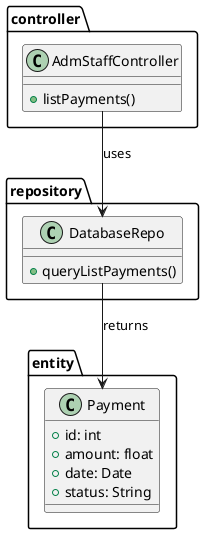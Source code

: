 @startuml
package controller {
    class AdmStaffController {
        +listPayments()
    }
}

package repository {
    class DatabaseRepo {
        +queryListPayments()
    }
}

package entity {
    class Payment {
        +id: int
        +amount: float
        +date: Date
        +status: String
    }
}

AdmStaffController --> DatabaseRepo : uses
DatabaseRepo --> Payment : returns
@enduml
